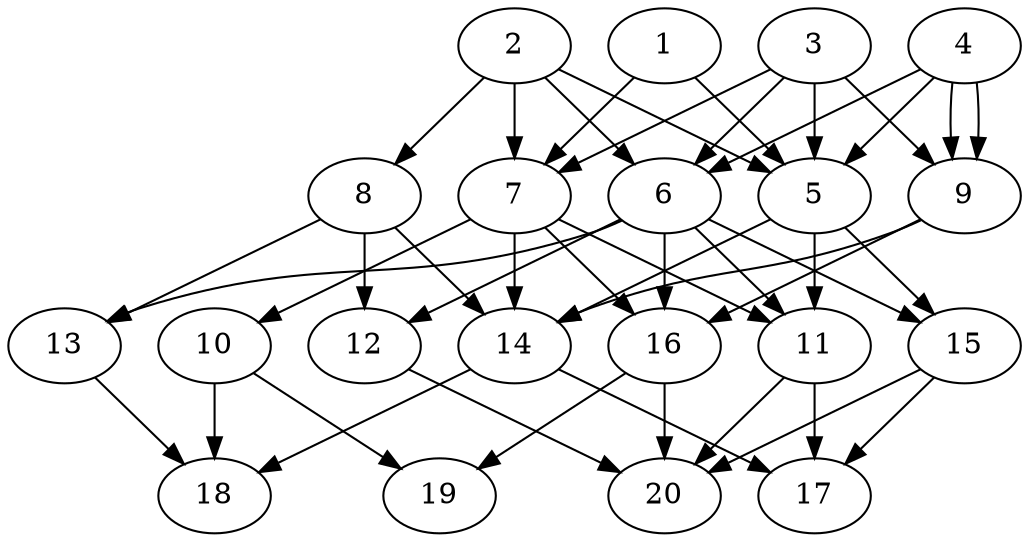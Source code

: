 // DAG automatically generated by daggen at Tue Jul 23 14:34:08 2019
// ./daggen --dot -n 20 --ccr 0.4 --fat 0.7 --regular 0.5 --density 0.8 --mindata 5242880 --maxdata 52428800 
digraph G {
  1 [size="61020160", alpha="0.12", expect_size="24408064"] 
  1 -> 5 [size ="24408064"]
  1 -> 7 [size ="24408064"]
  2 [size="120250880", alpha="0.20", expect_size="48100352"] 
  2 -> 5 [size ="48100352"]
  2 -> 6 [size ="48100352"]
  2 -> 7 [size ="48100352"]
  2 -> 8 [size ="48100352"]
  3 [size="22743040", alpha="0.17", expect_size="9097216"] 
  3 -> 5 [size ="9097216"]
  3 -> 6 [size ="9097216"]
  3 -> 7 [size ="9097216"]
  3 -> 9 [size ="9097216"]
  4 [size="14248960", alpha="0.02", expect_size="5699584"] 
  4 -> 5 [size ="5699584"]
  4 -> 6 [size ="5699584"]
  4 -> 9 [size ="5699584"]
  4 -> 9 [size ="5699584"]
  5 [size="74790400", alpha="0.19", expect_size="29916160"] 
  5 -> 11 [size ="29916160"]
  5 -> 14 [size ="29916160"]
  5 -> 15 [size ="29916160"]
  6 [size="125199360", alpha="0.07", expect_size="50079744"] 
  6 -> 11 [size ="50079744"]
  6 -> 12 [size ="50079744"]
  6 -> 13 [size ="50079744"]
  6 -> 15 [size ="50079744"]
  6 -> 16 [size ="50079744"]
  7 [size="124902400", alpha="0.10", expect_size="49960960"] 
  7 -> 10 [size ="49960960"]
  7 -> 11 [size ="49960960"]
  7 -> 14 [size ="49960960"]
  7 -> 16 [size ="49960960"]
  8 [size="88440320", alpha="0.10", expect_size="35376128"] 
  8 -> 12 [size ="35376128"]
  8 -> 13 [size ="35376128"]
  8 -> 14 [size ="35376128"]
  9 [size="37053440", alpha="0.12", expect_size="14821376"] 
  9 -> 14 [size ="14821376"]
  9 -> 16 [size ="14821376"]
  10 [size="46671360", alpha="0.02", expect_size="18668544"] 
  10 -> 18 [size ="18668544"]
  10 -> 19 [size ="18668544"]
  11 [size="57994240", alpha="0.12", expect_size="23197696"] 
  11 -> 17 [size ="23197696"]
  11 -> 20 [size ="23197696"]
  12 [size="129753600", alpha="0.09", expect_size="51901440"] 
  12 -> 20 [size ="51901440"]
  13 [size="128680960", alpha="0.11", expect_size="51472384"] 
  13 -> 18 [size ="51472384"]
  14 [size="110681600", alpha="0.20", expect_size="44272640"] 
  14 -> 17 [size ="44272640"]
  14 -> 18 [size ="44272640"]
  15 [size="121525760", alpha="0.16", expect_size="48610304"] 
  15 -> 17 [size ="48610304"]
  15 -> 20 [size ="48610304"]
  16 [size="113950720", alpha="0.07", expect_size="45580288"] 
  16 -> 19 [size ="45580288"]
  16 -> 20 [size ="45580288"]
  17 [size="36925440", alpha="0.01", expect_size="14770176"] 
  18 [size="95815680", alpha="0.14", expect_size="38326272"] 
  19 [size="38958080", alpha="0.20", expect_size="15583232"] 
  20 [size="112279040", alpha="0.10", expect_size="44911616"] 
}
